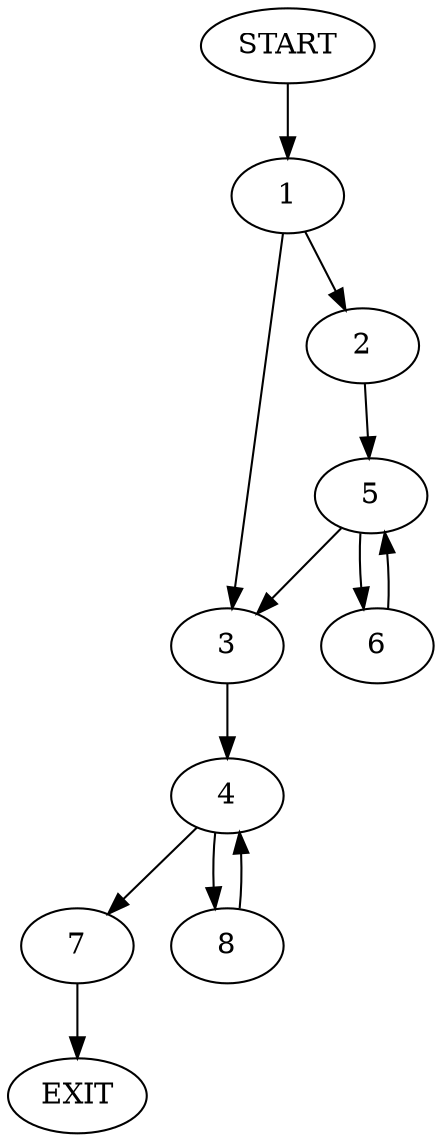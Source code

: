 digraph {
0 [label="START"]
9 [label="EXIT"]
0 -> 1
1 -> 2
1 -> 3
3 -> 4
2 -> 5
5 -> 6
5 -> 3
6 -> 5
4 -> 7
4 -> 8
8 -> 4
7 -> 9
}

